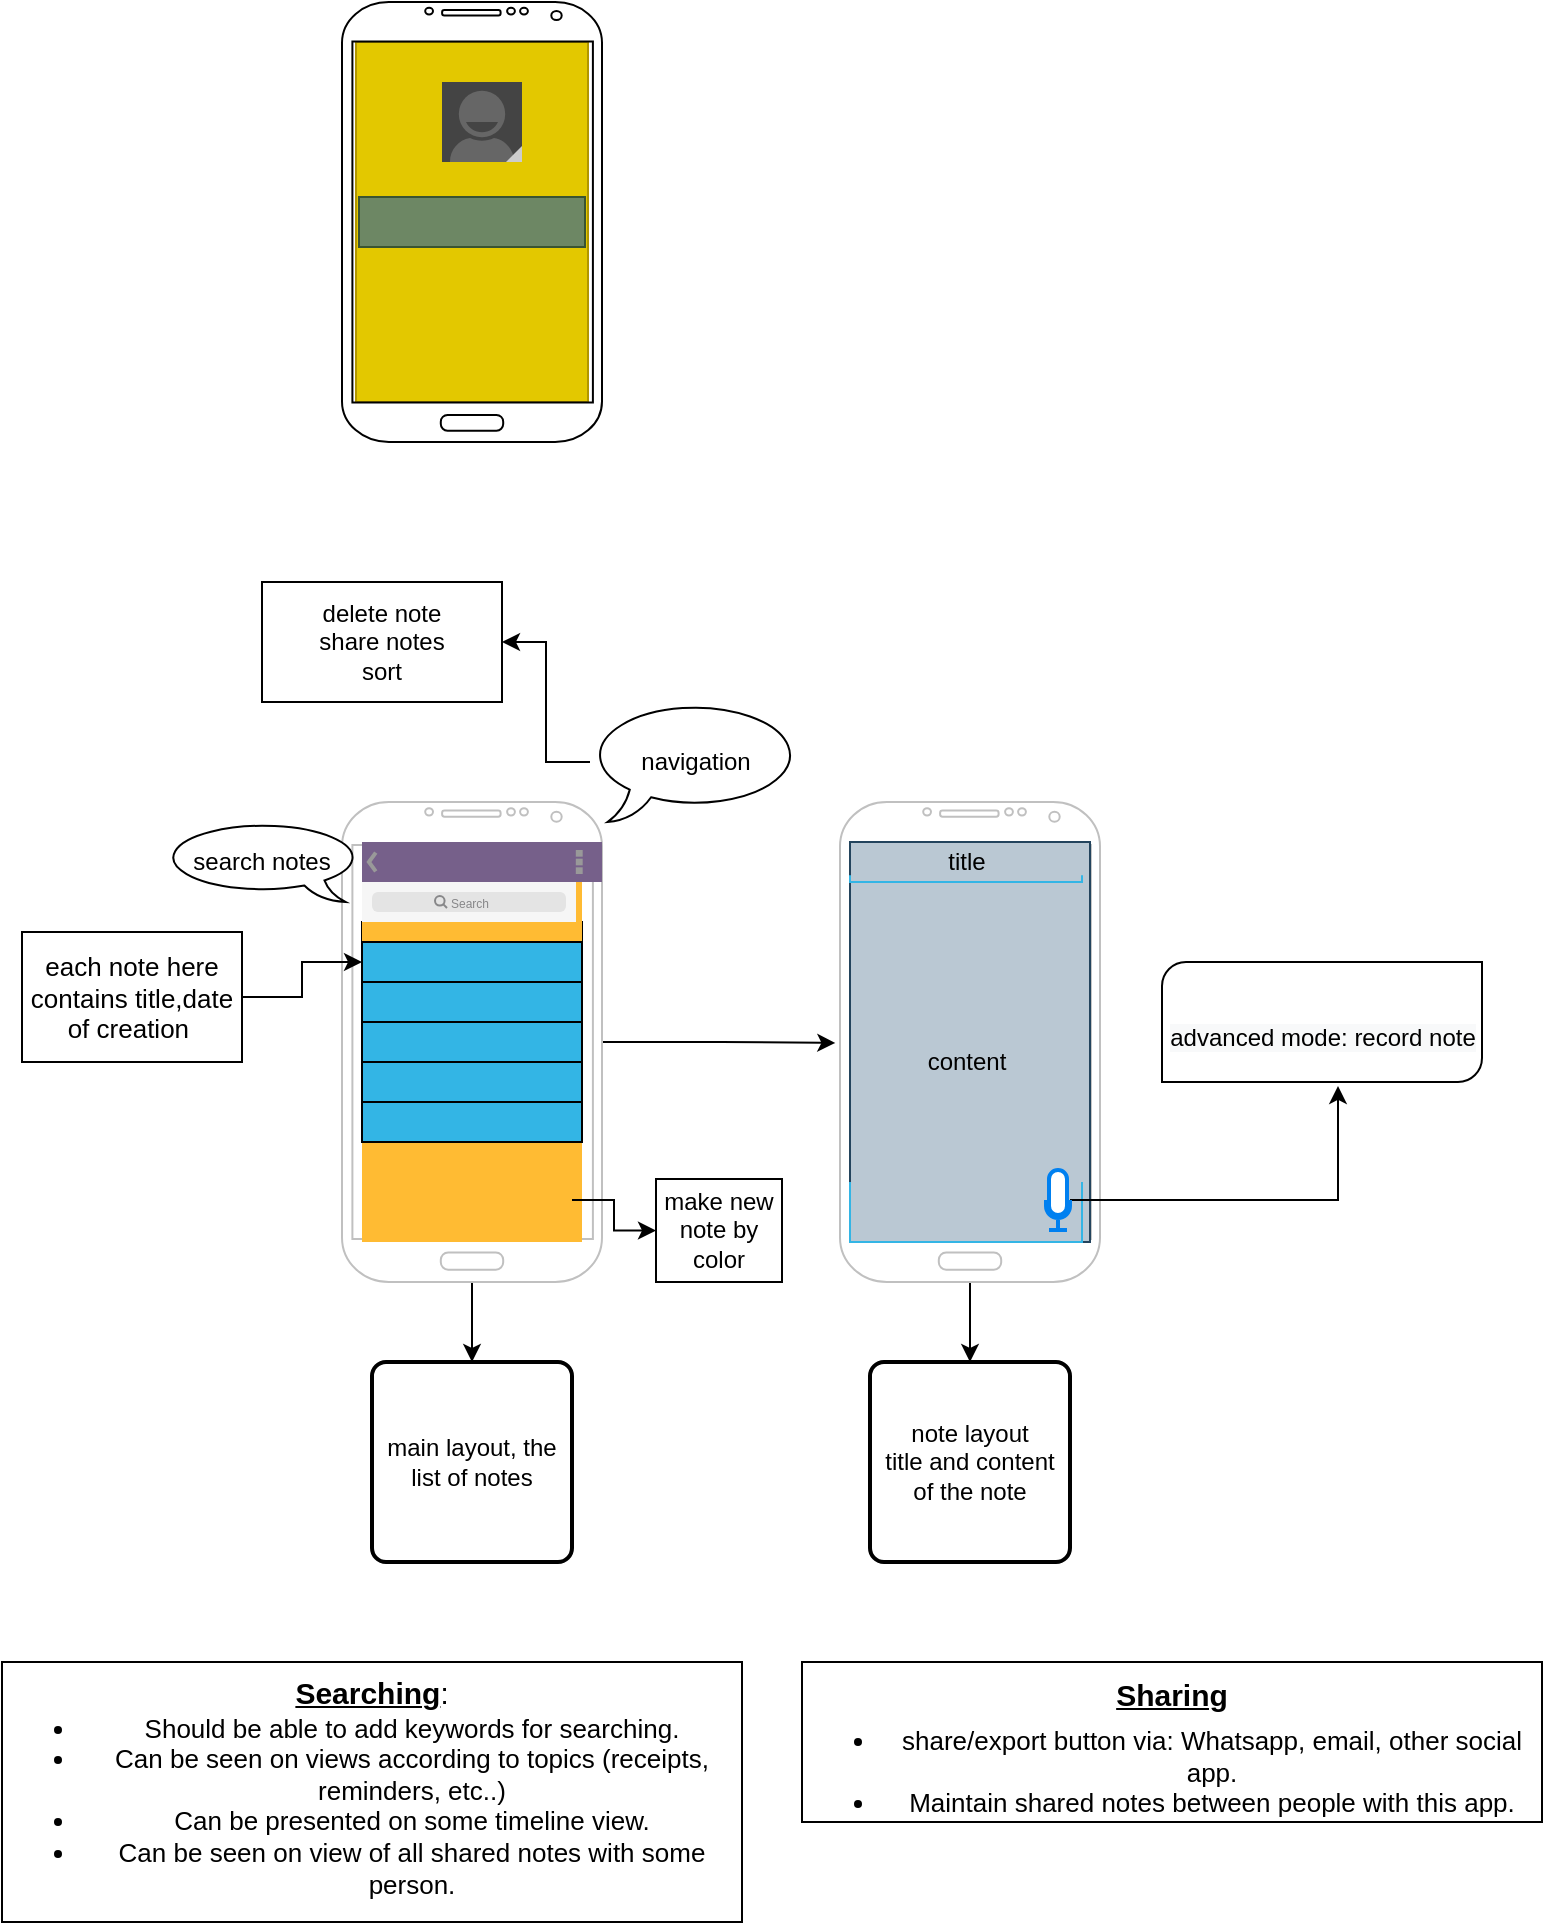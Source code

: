 <mxfile version="13.6.2" type="github">
  <diagram id="NjkErYbUsRQ1AUJ4HnzR" name="Page-1">
    <mxGraphModel dx="1422" dy="1931" grid="1" gridSize="10" guides="1" tooltips="1" connect="1" arrows="1" fold="1" page="1" pageScale="1" pageWidth="827" pageHeight="1169" background="#ffffff" math="0" shadow="0">
      <root>
        <mxCell id="0" />
        <mxCell id="1" parent="0" />
        <mxCell id="SkP61d3j4Szip7MxTRDZ-13" value="" style="verticalLabelPosition=bottom;verticalAlign=top;html=1;shape=mxgraph.basic.rect;fillColor2=none;strokeWidth=1;size=20;indent=5;shadow=0;labelBackgroundColor=none;sketch=0;fillColor=#e3c800;fontSize=13;align=center;strokeColor=#B09500;fontColor=#ffffff;" vertex="1" parent="1">
          <mxGeometry x="197" y="-240" width="116" height="180" as="geometry" />
        </mxCell>
        <mxCell id="agwDChlDLnxI1bS5gnW9-53" style="edgeStyle=orthogonalEdgeStyle;rounded=0;orthogonalLoop=1;jettySize=auto;html=1;entryX=-0.018;entryY=0.502;entryDx=0;entryDy=0;entryPerimeter=0;" parent="1" source="agwDChlDLnxI1bS5gnW9-20" target="agwDChlDLnxI1bS5gnW9-22" edge="1">
          <mxGeometry relative="1" as="geometry" />
        </mxCell>
        <mxCell id="agwDChlDLnxI1bS5gnW9-54" style="edgeStyle=orthogonalEdgeStyle;rounded=0;orthogonalLoop=1;jettySize=auto;html=1;" parent="1" source="agwDChlDLnxI1bS5gnW9-20" target="agwDChlDLnxI1bS5gnW9-55" edge="1">
          <mxGeometry relative="1" as="geometry">
            <mxPoint x="255" y="440" as="targetPoint" />
          </mxGeometry>
        </mxCell>
        <mxCell id="agwDChlDLnxI1bS5gnW9-20" value="" style="verticalLabelPosition=bottom;verticalAlign=top;html=1;shadow=0;dashed=0;strokeWidth=1;shape=mxgraph.android.phone2;strokeColor=#c0c0c0;" parent="1" vertex="1">
          <mxGeometry x="190" y="140" width="130" height="240" as="geometry" />
        </mxCell>
        <mxCell id="agwDChlDLnxI1bS5gnW9-57" style="edgeStyle=orthogonalEdgeStyle;rounded=0;orthogonalLoop=1;jettySize=auto;html=1;" parent="1" source="agwDChlDLnxI1bS5gnW9-22" target="agwDChlDLnxI1bS5gnW9-56" edge="1">
          <mxGeometry relative="1" as="geometry" />
        </mxCell>
        <mxCell id="agwDChlDLnxI1bS5gnW9-22" value="" style="verticalLabelPosition=bottom;verticalAlign=top;html=1;shadow=0;dashed=0;strokeWidth=1;shape=mxgraph.android.phone2;strokeColor=#c0c0c0;" parent="1" vertex="1">
          <mxGeometry x="439" y="140" width="130" height="240" as="geometry" />
        </mxCell>
        <mxCell id="agwDChlDLnxI1bS5gnW9-35" value="" style="strokeWidth=1;html=1;shadow=0;dashed=0;shape=mxgraph.android.action_bar;fillColor=#76608a;strokeColor=#432D57;strokeWidth=2;fontColor=#ffffff;" parent="1" vertex="1">
          <mxGeometry x="200" y="160" width="120" height="20" as="geometry" />
        </mxCell>
        <mxCell id="r0jqw6cAFXToY9zP-WhT-2" style="edgeStyle=orthogonalEdgeStyle;rounded=0;orthogonalLoop=1;jettySize=auto;html=1;entryX=1;entryY=0.5;entryDx=0;entryDy=0;" parent="1" source="agwDChlDLnxI1bS5gnW9-32" target="r0jqw6cAFXToY9zP-WhT-1" edge="1">
          <mxGeometry relative="1" as="geometry">
            <mxPoint x="140" y="60" as="targetPoint" />
          </mxGeometry>
        </mxCell>
        <mxCell id="agwDChlDLnxI1bS5gnW9-32" value="navigation" style="whiteSpace=wrap;html=1;shape=mxgraph.basic.oval_callout;direction=east;flipV=0;flipH=0;" parent="1" vertex="1">
          <mxGeometry x="314" y="90" width="106" height="60" as="geometry" />
        </mxCell>
        <mxCell id="agwDChlDLnxI1bS5gnW9-38" value="" style="verticalLabelPosition=bottom;verticalAlign=top;html=1;shadow=0;dashed=0;strokeWidth=1;shape=rect;fillColor=#33b5e5;" parent="1" vertex="1">
          <mxGeometry x="200" y="200" width="110" height="20" as="geometry" />
        </mxCell>
        <mxCell id="agwDChlDLnxI1bS5gnW9-39" value="" style="verticalLabelPosition=bottom;verticalAlign=top;html=1;shadow=0;dashed=0;strokeWidth=1;shape=rect;fillColor=#33b5e5;" parent="1" vertex="1">
          <mxGeometry x="200" y="220" width="110" height="20" as="geometry" />
        </mxCell>
        <mxCell id="agwDChlDLnxI1bS5gnW9-46" value="" style="verticalLabelPosition=bottom;verticalAlign=top;html=1;shadow=0;dashed=0;strokeWidth=1;strokeColor=none;shape=rect;fillColor=#ffbb33;" parent="1" vertex="1">
          <mxGeometry x="200" y="180" width="110" height="180" as="geometry" />
        </mxCell>
        <mxCell id="agwDChlDLnxI1bS5gnW9-48" value="" style="verticalLabelPosition=bottom;verticalAlign=top;html=1;shadow=0;dashed=0;strokeWidth=1;shape=rect;fillColor=#33b5e5;" parent="1" vertex="1">
          <mxGeometry x="200" y="250" width="110" height="20" as="geometry" />
        </mxCell>
        <mxCell id="agwDChlDLnxI1bS5gnW9-41" value="" style="verticalLabelPosition=bottom;verticalAlign=top;html=1;shadow=0;dashed=0;strokeWidth=1;shape=rect;fillColor=#33b5e5;" parent="1" vertex="1">
          <mxGeometry x="200" y="290" width="110" height="20" as="geometry" />
        </mxCell>
        <mxCell id="agwDChlDLnxI1bS5gnW9-40" value="" style="verticalLabelPosition=bottom;verticalAlign=top;html=1;shadow=0;dashed=0;strokeWidth=1;shape=rect;fillColor=#33b5e5;" parent="1" vertex="1">
          <mxGeometry x="200" y="270" width="110" height="20" as="geometry" />
        </mxCell>
        <mxCell id="agwDChlDLnxI1bS5gnW9-49" value="" style="verticalLabelPosition=bottom;verticalAlign=top;html=1;shadow=0;dashed=0;strokeWidth=1;strokeColor=#23445d;shape=rect;fillColor=#bac8d3;" parent="1" vertex="1">
          <mxGeometry x="444" y="160" width="120" height="200" as="geometry" />
        </mxCell>
        <mxCell id="agwDChlDLnxI1bS5gnW9-51" value="title" style="strokeWidth=1;html=1;shadow=0;dashed=0;shape=mxgraph.android.textfield;align=center;strokeColor=#33b5e5;pointerEvents=1" parent="1" vertex="1">
          <mxGeometry x="444" y="160" width="116" height="20" as="geometry" />
        </mxCell>
        <mxCell id="agwDChlDLnxI1bS5gnW9-52" value="content" style="strokeWidth=1;html=1;shadow=0;dashed=0;shape=mxgraph.android.textfield;align=center;strokeColor=#33b5e5;pointerEvents=1" parent="1" vertex="1">
          <mxGeometry x="444" y="180" width="116" height="180" as="geometry" />
        </mxCell>
        <mxCell id="agwDChlDLnxI1bS5gnW9-55" value="main layout, the list of notes&lt;span style=&quot;color: rgba(0 , 0 , 0 , 0) ; font-family: monospace ; font-size: 0px&quot;&gt;%3CmxGraphModel%3E%3Croot%3E%3CmxCell%20id%3D%220%22%2F%3E%3CmxCell%20id%3D%221%22%20parent%3D%220%22%2F%3E%3CmxCell%20id%3D%222%22%20value%3D%22title%22%20style%3D%22strokeWidth%3D1%3Bhtml%3D1%3Bshadow%3D0%3Bdashed%3D0%3Bshape%3Dmxgraph.android.textfield%3Balign%3Dcenter%3BstrokeColor%3D%2333b5e5%3BpointerEvents%3D1%22%20vertex%3D%221%22%20parent%3D%221%22%3E%3CmxGeometry%20x%3D%22444%22%20y%3D%22160%22%20width%3D%22116%22%20height%3D%2220%22%20as%3D%22geometry%22%2F%3E%3C%2FmxCell%3E%3C%2Froot%3E%3C%2FmxGraphModel%3E&lt;/span&gt;" style="rounded=1;whiteSpace=wrap;html=1;absoluteArcSize=1;arcSize=14;strokeWidth=2;" parent="1" vertex="1">
          <mxGeometry x="205" y="420" width="100" height="100" as="geometry" />
        </mxCell>
        <mxCell id="agwDChlDLnxI1bS5gnW9-56" value="note layout&lt;br&gt;title and content of the note" style="rounded=1;whiteSpace=wrap;html=1;absoluteArcSize=1;arcSize=14;strokeWidth=2;" parent="1" vertex="1">
          <mxGeometry x="454" y="420" width="100" height="100" as="geometry" />
        </mxCell>
        <mxCell id="r0jqw6cAFXToY9zP-WhT-1" value="delete note&lt;br&gt;share notes&lt;br&gt;sort" style="rounded=0;whiteSpace=wrap;html=1;" parent="1" vertex="1">
          <mxGeometry x="150" y="30" width="120" height="60" as="geometry" />
        </mxCell>
        <mxCell id="r0jqw6cAFXToY9zP-WhT-5" style="edgeStyle=orthogonalEdgeStyle;rounded=0;orthogonalLoop=1;jettySize=auto;html=1;" parent="1" source="r0jqw6cAFXToY9zP-WhT-4" target="r0jqw6cAFXToY9zP-WhT-6" edge="1">
          <mxGeometry relative="1" as="geometry">
            <mxPoint x="350" y="339" as="targetPoint" />
          </mxGeometry>
        </mxCell>
        <mxCell id="r0jqw6cAFXToY9zP-WhT-4" value="" style="shape=image;html=1;verticalAlign=top;verticalLabelPosition=bottom;labelBackgroundColor=#ffffff;imageAspect=0;aspect=fixed;image=https://cdn4.iconfinder.com/data/icons/ionicons/512/icon-plus-circled-128.png" parent="1" vertex="1">
          <mxGeometry x="287" y="330" width="18" height="18" as="geometry" />
        </mxCell>
        <mxCell id="r0jqw6cAFXToY9zP-WhT-6" value="make new note by color" style="rounded=0;whiteSpace=wrap;html=1;" parent="1" vertex="1">
          <mxGeometry x="347" y="328.5" width="63" height="51.5" as="geometry" />
        </mxCell>
        <mxCell id="r0jqw6cAFXToY9zP-WhT-9" value="" style="verticalLabelPosition=bottom;verticalAlign=top;html=1;shadow=0;dashed=0;strokeWidth=1;shape=rect;fillColor=#33b5e5;" parent="1" vertex="1">
          <mxGeometry x="200" y="210" width="110" height="20" as="geometry" />
        </mxCell>
        <mxCell id="r0jqw6cAFXToY9zP-WhT-10" value="" style="verticalLabelPosition=bottom;verticalAlign=top;html=1;shadow=0;dashed=0;strokeWidth=1;shape=rect;fillColor=#33b5e5;" parent="1" vertex="1">
          <mxGeometry x="200" y="230" width="110" height="20" as="geometry" />
        </mxCell>
        <mxCell id="r0jqw6cAFXToY9zP-WhT-11" value="" style="shape=rect;fillColor=#F6F6F6;strokeColor=none;" parent="1" vertex="1">
          <mxGeometry x="200" y="180" width="107" height="20" as="geometry" />
        </mxCell>
        <mxCell id="r0jqw6cAFXToY9zP-WhT-12" value="" style="html=1;strokeWidth=1;shadow=0;dashed=0;shape=mxgraph.ios7ui.marginRect;rx=3;ry=3;rectMargin=5;fillColor=#E4E4E4;strokeColor=none;" parent="r0jqw6cAFXToY9zP-WhT-11" vertex="1">
          <mxGeometry width="107" height="20" as="geometry" />
        </mxCell>
        <mxCell id="r0jqw6cAFXToY9zP-WhT-13" value="Search" style="shape=mxgraph.ios7.icons.looking_glass;strokeColor=#878789;fillColor=none;fontColor=#878789;labelPosition=right;verticalLabelPosition=middle;align=left;verticalAlign=middle;fontSize=6;fontStyle=0;spacingTop=2;" parent="r0jqw6cAFXToY9zP-WhT-11" vertex="1">
          <mxGeometry x="0.5" y="0.5" width="6" height="6" relative="1" as="geometry">
            <mxPoint x="-17" y="-3" as="offset" />
          </mxGeometry>
        </mxCell>
        <mxCell id="r0jqw6cAFXToY9zP-WhT-14" value="search notes" style="whiteSpace=wrap;html=1;shape=mxgraph.basic.oval_callout;flipH=1;" parent="1" vertex="1">
          <mxGeometry x="100" y="150" width="100" height="40" as="geometry" />
        </mxCell>
        <mxCell id="SkP61d3j4Szip7MxTRDZ-2" style="edgeStyle=orthogonalEdgeStyle;rounded=0;orthogonalLoop=1;jettySize=auto;html=1;entryX=0;entryY=0.5;entryDx=0;entryDy=0;" edge="1" parent="1" source="SkP61d3j4Szip7MxTRDZ-1" target="r0jqw6cAFXToY9zP-WhT-9">
          <mxGeometry relative="1" as="geometry" />
        </mxCell>
        <mxCell id="SkP61d3j4Szip7MxTRDZ-1" value="&lt;font style=&quot;font-size: 13px;&quot;&gt;each note here contains title,date of creation&amp;nbsp;&lt;/font&gt;" style="whiteSpace=wrap;html=1;fontSize=13;" vertex="1" parent="1">
          <mxGeometry x="30" y="205" width="110" height="65" as="geometry" />
        </mxCell>
        <mxCell id="SkP61d3j4Szip7MxTRDZ-3" value="&lt;p style=&quot;line-height: 0%&quot;&gt;&lt;font&gt;&lt;b&gt;&lt;span id=&quot;docs-internal-guid-186fe6b0-7fff-39bf-70c1-9775244f2e05&quot;&gt;&lt;span style=&quot;font-family: &amp;#34;arial&amp;#34; ; background-color: transparent ; vertical-align: baseline&quot;&gt;&lt;font size=&quot;1&quot;&gt;&lt;u style=&quot;font-size: 15px&quot;&gt;Sharing&lt;/u&gt;&lt;/font&gt;&lt;/span&gt;&lt;/span&gt;&lt;br&gt;&lt;/b&gt;&lt;br&gt;&lt;/font&gt;&lt;/p&gt;&lt;ul style=&quot;font-size: 13px&quot;&gt;&lt;li&gt;&lt;b style=&quot;font-weight: normal&quot; id=&quot;docs-internal-guid-8dd31e9a-7fff-d90e-800a-9b9dc38ee57b&quot;&gt;&lt;span style=&quot;font-family: &amp;#34;arial&amp;#34; ; color: rgb(0 , 0 , 0) ; background-color: transparent ; font-weight: 400 ; font-style: normal ; font-variant: normal ; text-decoration: none ; vertical-align: baseline ; line-height: 110%&quot;&gt;&lt;font style=&quot;font-size: 13px&quot;&gt;share/export button via: Whatsapp, email, other social app.&lt;/font&gt;&lt;/span&gt;&lt;/b&gt;&lt;/li&gt;&lt;li&gt;&lt;b style=&quot;font-weight: normal&quot; id=&quot;docs-internal-guid-8dd31e9a-7fff-d90e-800a-9b9dc38ee57b&quot;&gt;&lt;span id=&quot;docs-internal-guid-8dd31e9a-7fff-d90e-800a-9b9dc38ee57b&quot; style=&quot;background-color: transparent ; font-family: &amp;#34;arial&amp;#34;&quot;&gt;&lt;span style=&quot;background-color: transparent ; vertical-align: baseline&quot;&gt;&lt;span id=&quot;docs-internal-guid-60f9970b-7fff-8285-9fbf-e5e140962f88&quot;&gt;&lt;span style=&quot;background-color: transparent ; vertical-align: baseline&quot;&gt;&lt;font style=&quot;font-size: 13px&quot;&gt;Maintain shared notes between people with this app.&lt;/font&gt;&lt;/span&gt;&lt;/span&gt;&lt;/span&gt;&lt;/span&gt;&lt;/b&gt;&lt;/li&gt;&lt;/ul&gt;&lt;b style=&quot;font-weight: normal ; font-size: 13px&quot; id=&quot;docs-internal-guid-8dd31e9a-7fff-d90e-800a-9b9dc38ee57b&quot;&gt;&lt;span style=&quot;font-family: &amp;#34;arial&amp;#34; ; color: rgb(0 , 0 , 0) ; background-color: transparent ; font-weight: 400 ; font-style: normal ; font-variant: normal ; text-decoration: none ; vertical-align: baseline ; line-height: 0%&quot;&gt;&lt;br&gt;&lt;/span&gt;&lt;/b&gt;&lt;p&gt;&lt;/p&gt;" style="rounded=0;whiteSpace=wrap;html=1;fontSize=10;verticalAlign=top;" vertex="1" parent="1">
          <mxGeometry x="420" y="570" width="370" height="80" as="geometry" />
        </mxCell>
        <mxCell id="SkP61d3j4Szip7MxTRDZ-4" value="&lt;span id=&quot;docs-internal-guid-595ca776-7fff-b3e1-3534-a1a21ad9c739&quot; style=&quot;font-size: 13px&quot;&gt;&lt;span style=&quot;background-color: transparent ; font-family: &amp;#34;arial&amp;#34; ; vertical-align: baseline&quot;&gt;&lt;u&gt;&lt;b&gt;&lt;font style=&quot;font-size: 15px&quot;&gt;Searching&lt;/font&gt;&lt;/b&gt;&lt;/u&gt;&lt;/span&gt;&lt;span style=&quot;background-color: transparent ; font-family: &amp;#34;arial&amp;#34; ; font-size: 11pt ; vertical-align: baseline&quot;&gt;:&lt;/span&gt;&lt;br&gt;&lt;ul style=&quot;margin-top: 0 ; margin-bottom: 0&quot;&gt;&lt;li&gt;&lt;span id=&quot;docs-internal-guid-595ca776-7fff-b3e1-3534-a1a21ad9c739&quot;&gt;&lt;span style=&quot;background-color: transparent ; font-family: &amp;#34;arial&amp;#34;&quot;&gt;Should be able to add keywords for searching.&lt;/span&gt;&lt;/span&gt;&lt;/li&gt;&lt;li&gt;&lt;span id=&quot;docs-internal-guid-595ca776-7fff-b3e1-3534-a1a21ad9c739&quot;&gt;&lt;span style=&quot;background-color: transparent ; font-family: &amp;#34;arial&amp;#34;&quot;&gt;Can be seen on views according to topics (receipts, reminders, etc..)&lt;/span&gt;&lt;/span&gt;&lt;/li&gt;&lt;li&gt;&lt;span style=&quot;background-color: transparent ; font-family: &amp;#34;arial&amp;#34;&quot;&gt;Can be presented on some timeline view.&lt;/span&gt;&lt;br&gt;&lt;/li&gt;&lt;li&gt;&lt;span style=&quot;background-color: transparent ; font-family: &amp;#34;arial&amp;#34;&quot;&gt;Can be seen on view of all shared notes with some person.&lt;/span&gt;&lt;br&gt;&lt;/li&gt;&lt;/ul&gt;&lt;/span&gt;" style="rounded=0;whiteSpace=wrap;html=1;fontSize=10;horizontal=1;verticalAlign=top;" vertex="1" parent="1">
          <mxGeometry x="20" y="570" width="370" height="130" as="geometry" />
        </mxCell>
        <mxCell id="SkP61d3j4Szip7MxTRDZ-6" style="edgeStyle=orthogonalEdgeStyle;rounded=0;orthogonalLoop=1;jettySize=auto;html=1;fontSize=10;entryX=0.55;entryY=1.033;entryDx=0;entryDy=0;entryPerimeter=0;" edge="1" parent="1" source="SkP61d3j4Szip7MxTRDZ-5" target="SkP61d3j4Szip7MxTRDZ-8">
          <mxGeometry relative="1" as="geometry">
            <mxPoint x="665" y="290" as="targetPoint" />
          </mxGeometry>
        </mxCell>
        <mxCell id="SkP61d3j4Szip7MxTRDZ-5" value="" style="html=1;verticalLabelPosition=bottom;align=center;labelBackgroundColor=#ffffff;verticalAlign=top;strokeWidth=2;strokeColor=#0080F0;shadow=0;dashed=0;shape=mxgraph.ios7.icons.microphone;fontSize=10;" vertex="1" parent="1">
          <mxGeometry x="542" y="324" width="12" height="30" as="geometry" />
        </mxCell>
        <mxCell id="SkP61d3j4Szip7MxTRDZ-8" value="&#xa;&#xa;&lt;span style=&quot;color: rgb(0, 0, 0); font-family: helvetica; font-size: 12px; font-style: normal; font-weight: 400; letter-spacing: normal; text-align: center; text-indent: 0px; text-transform: none; word-spacing: 0px; background-color: rgb(248, 249, 250); display: inline; float: none;&quot;&gt;advanced mode: record note&lt;/span&gt;&#xa;&#xa;" style="verticalLabelPosition=middle;verticalAlign=top;html=1;shape=mxgraph.basic.diag_round_rect;dx=6;fontSize=10;align=center;labelPosition=center;" vertex="1" parent="1">
          <mxGeometry x="600" y="220" width="160" height="60" as="geometry" />
        </mxCell>
        <mxCell id="SkP61d3j4Szip7MxTRDZ-10" value="" style="verticalLabelPosition=bottom;verticalAlign=top;html=1;shadow=0;dashed=0;strokeWidth=1;shape=mxgraph.android.phone2;fontSize=13;align=center;sketch=0;labelBackgroundColor=none;labelBorderColor=none;fillColor=#FFFFFF;" vertex="1" parent="1">
          <mxGeometry x="190" y="-260" width="130" height="220" as="geometry" />
        </mxCell>
        <mxCell id="SkP61d3j4Szip7MxTRDZ-11" value="" style="verticalLabelPosition=bottom;verticalAlign=top;html=1;shadow=0;dashed=0;strokeWidth=1;shape=mxgraph.android.contact_badge_normal;fontSize=13;align=center;" vertex="1" parent="1">
          <mxGeometry x="240" y="-220" width="40" height="40" as="geometry" />
        </mxCell>
        <mxCell id="SkP61d3j4Szip7MxTRDZ-14" value="" style="verticalLabelPosition=bottom;verticalAlign=top;html=1;shape=mxgraph.basic.rect;fillColor2=none;strokeWidth=1;size=20;indent=5;shadow=0;labelBackgroundColor=none;sketch=0;fillColor=#6d8764;fontSize=13;align=center;strokeColor=#3A5431;fontColor=#ffffff;" vertex="1" parent="1">
          <mxGeometry x="198.5" y="-162.5" width="113" height="25" as="geometry" />
        </mxCell>
      </root>
    </mxGraphModel>
  </diagram>
</mxfile>

